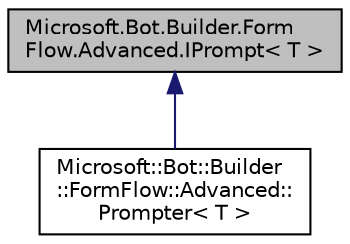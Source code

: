 digraph "Microsoft.Bot.Builder.FormFlow.Advanced.IPrompt&lt; T &gt;"
{
  edge [fontname="Helvetica",fontsize="10",labelfontname="Helvetica",labelfontsize="10"];
  node [fontname="Helvetica",fontsize="10",shape=record];
  Node1 [label="Microsoft.Bot.Builder.Form\lFlow.Advanced.IPrompt\< T \>",height=0.2,width=0.4,color="black", fillcolor="grey75", style="filled", fontcolor="black"];
  Node1 -> Node2 [dir="back",color="midnightblue",fontsize="10",style="solid",fontname="Helvetica"];
  Node2 [label="Microsoft::Bot::Builder\l::FormFlow::Advanced::\lPrompter\< T \>",height=0.2,width=0.4,color="black", fillcolor="white", style="filled",URL="$d5/d80/class_microsoft_1_1_bot_1_1_builder_1_1_form_flow_1_1_advanced_1_1_prompter.html",tooltip="A prompt and recognizer packaged together. "];
}
